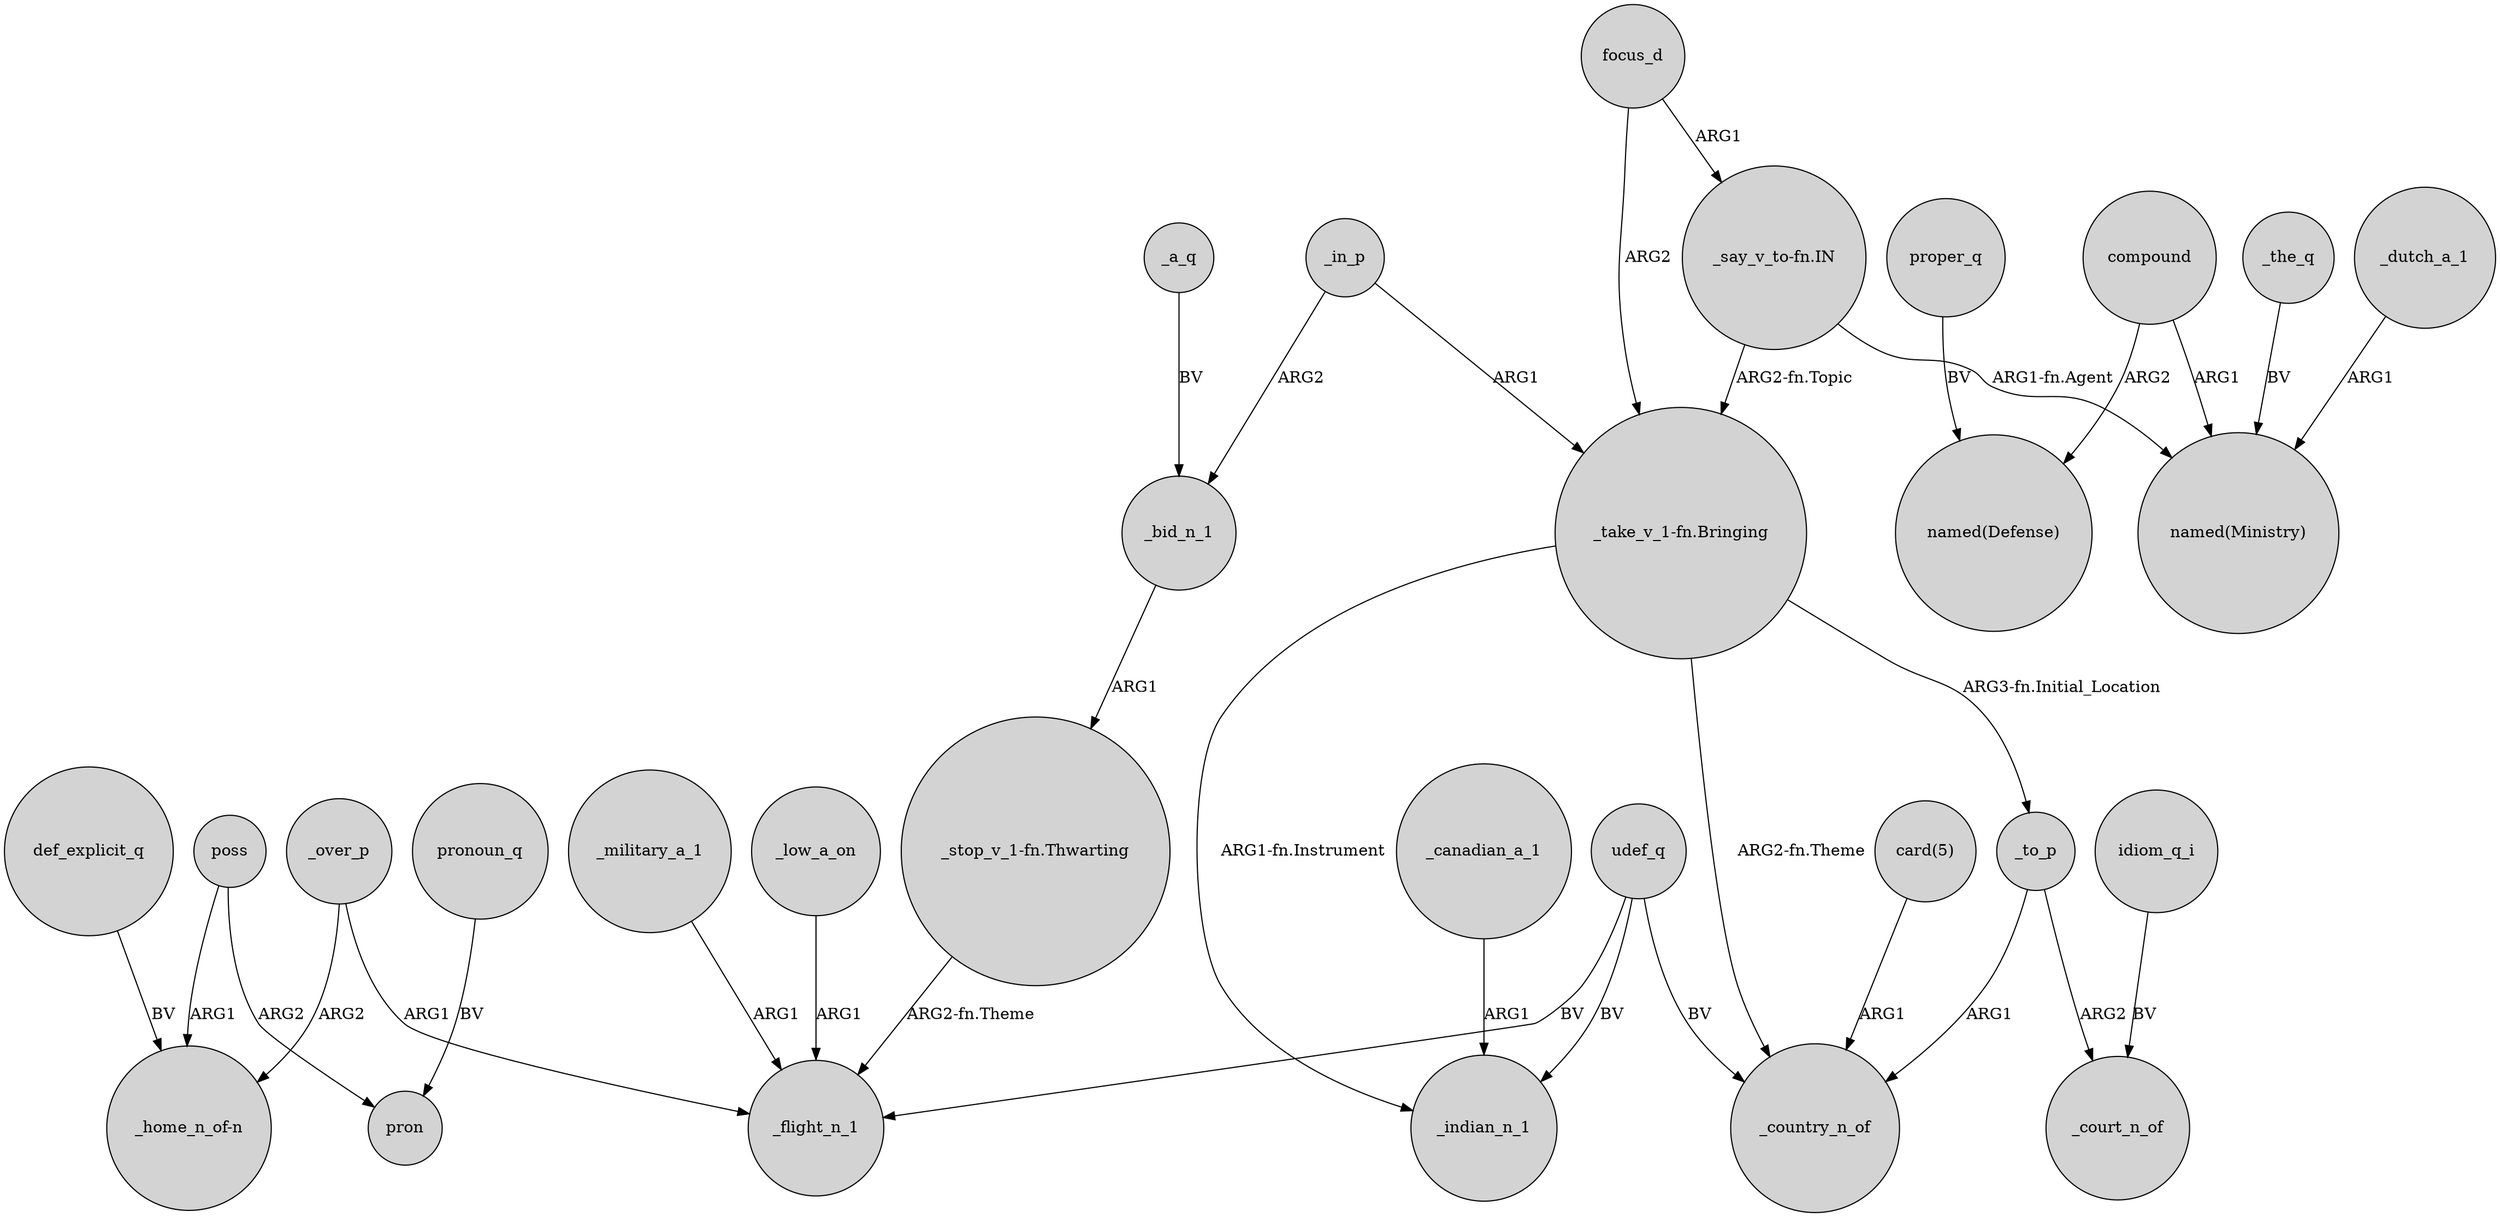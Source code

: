 digraph {
	node [shape=circle style=filled]
	_to_p -> _country_n_of [label=ARG1]
	poss -> pron [label=ARG2]
	"_take_v_1-fn.Bringing" -> _indian_n_1 [label="ARG1-fn.Instrument"]
	compound -> "named(Ministry)" [label=ARG1]
	udef_q -> _flight_n_1 [label=BV]
	"_take_v_1-fn.Bringing" -> _to_p [label="ARG3-fn.Initial_Location"]
	_in_p -> _bid_n_1 [label=ARG2]
	poss -> "_home_n_of-n" [label=ARG1]
	_in_p -> "_take_v_1-fn.Bringing" [label=ARG1]
	_over_p -> _flight_n_1 [label=ARG1]
	idiom_q_i -> _court_n_of [label=BV]
	focus_d -> "_say_v_to-fn.IN" [label=ARG1]
	_bid_n_1 -> "_stop_v_1-fn.Thwarting" [label=ARG1]
	"_take_v_1-fn.Bringing" -> _country_n_of [label="ARG2-fn.Theme"]
	_military_a_1 -> _flight_n_1 [label=ARG1]
	udef_q -> _country_n_of [label=BV]
	pronoun_q -> pron [label=BV]
	_the_q -> "named(Ministry)" [label=BV]
	_low_a_on -> _flight_n_1 [label=ARG1]
	def_explicit_q -> "_home_n_of-n" [label=BV]
	udef_q -> _indian_n_1 [label=BV]
	_canadian_a_1 -> _indian_n_1 [label=ARG1]
	proper_q -> "named(Defense)" [label=BV]
	compound -> "named(Defense)" [label=ARG2]
	_over_p -> "_home_n_of-n" [label=ARG2]
	"_stop_v_1-fn.Thwarting" -> _flight_n_1 [label="ARG2-fn.Theme"]
	"_say_v_to-fn.IN" -> "named(Ministry)" [label="ARG1-fn.Agent"]
	focus_d -> "_take_v_1-fn.Bringing" [label=ARG2]
	_dutch_a_1 -> "named(Ministry)" [label=ARG1]
	"card(5)" -> _country_n_of [label=ARG1]
	_to_p -> _court_n_of [label=ARG2]
	_a_q -> _bid_n_1 [label=BV]
	"_say_v_to-fn.IN" -> "_take_v_1-fn.Bringing" [label="ARG2-fn.Topic"]
}
